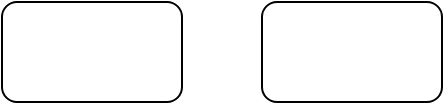 <mxfile pages="2">
    <diagram id="sb4NYYFLhLb_9W5hqXn6" name="Page-1">
        <mxGraphModel dx="950" dy="543" grid="1" gridSize="10" guides="1" tooltips="1" connect="1" arrows="1" fold="1" page="1" pageScale="1" pageWidth="850" pageHeight="1100" math="0" shadow="0">
            <root>
                <mxCell id="0"/>
                <mxCell id="1" parent="0"/>
                <mxCell id="o0SLnCIMZ1maXzkpTsyC-2" value="" style="rounded=1;whiteSpace=wrap;html=1;" parent="1" vertex="1">
                    <mxGeometry x="310" y="200" width="90" height="50" as="geometry"/>
                </mxCell>
                <mxCell id="o0SLnCIMZ1maXzkpTsyC-3" value="" style="rounded=1;whiteSpace=wrap;html=1;" parent="1" vertex="1">
                    <mxGeometry x="440" y="200" width="90" height="50" as="geometry"/>
                </mxCell>
            </root>
        </mxGraphModel>
    </diagram>
    <diagram id="M3wluSJYnYpYKdIb-jg9" name="Page-2">
        <mxGraphModel dx="950" dy="543" grid="1" gridSize="10" guides="1" tooltips="1" connect="1" arrows="1" fold="1" page="1" pageScale="1" pageWidth="850" pageHeight="1100" math="0" shadow="0">
            <root>
                <mxCell id="Bg6w1Cdy818zmXDUF-tN-0"/>
                <mxCell id="Bg6w1Cdy818zmXDUF-tN-1" parent="Bg6w1Cdy818zmXDUF-tN-0"/>
                <mxCell id="bWEFS1YSj5beskEKH9L1-3" value="" style="rounded=1;whiteSpace=wrap;html=1;" parent="Bg6w1Cdy818zmXDUF-tN-1" vertex="1">
                    <mxGeometry x="220" y="400" width="440" height="50" as="geometry"/>
                </mxCell>
                <mxCell id="bWEFS1YSj5beskEKH9L1-4" value="" style="shape=umlActor;verticalLabelPosition=bottom;verticalAlign=top;html=1;outlineConnect=0;" parent="Bg6w1Cdy818zmXDUF-tN-1" vertex="1">
                    <mxGeometry x="410" y="340" width="30" height="60" as="geometry"/>
                </mxCell>
                <mxCell id="bWEFS1YSj5beskEKH9L1-5" value="" style="ellipse;shape=cloud;whiteSpace=wrap;html=1;" parent="Bg6w1Cdy818zmXDUF-tN-1" vertex="1">
                    <mxGeometry x="510" y="280" width="120" height="80" as="geometry"/>
                </mxCell>
                <mxCell id="bWEFS1YSj5beskEKH9L1-6" value="" style="ellipse;shape=cloud;whiteSpace=wrap;html=1;" parent="Bg6w1Cdy818zmXDUF-tN-1" vertex="1">
                    <mxGeometry x="210" y="270" width="120" height="80" as="geometry"/>
                </mxCell>
            </root>
        </mxGraphModel>
    </diagram>
</mxfile>